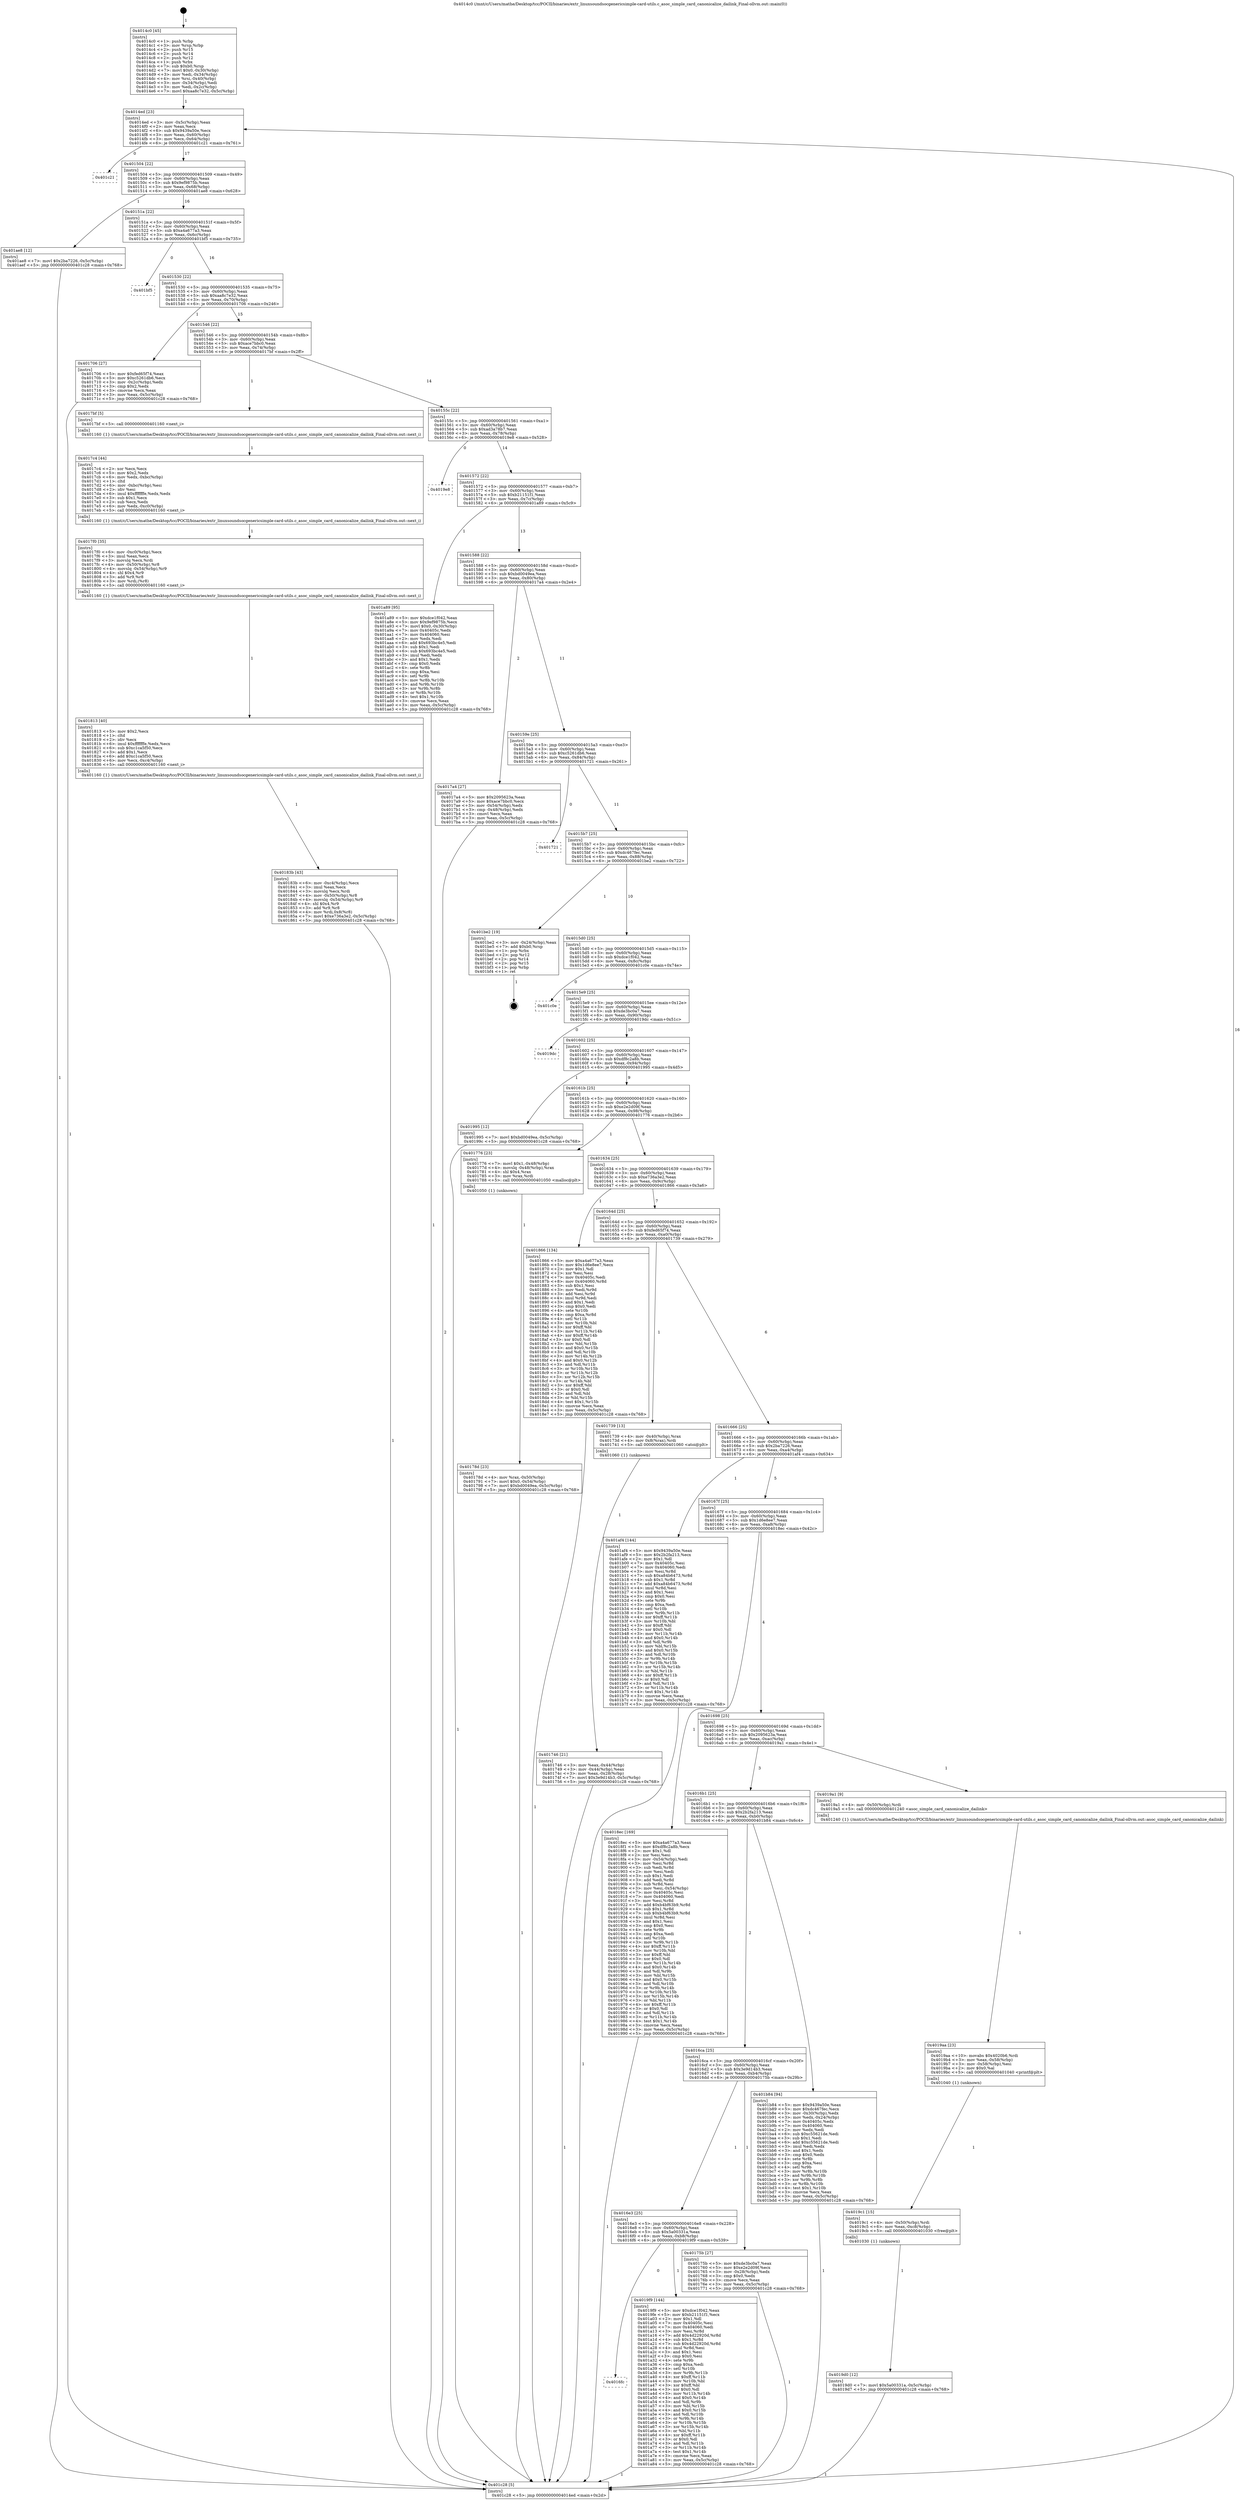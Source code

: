digraph "0x4014c0" {
  label = "0x4014c0 (/mnt/c/Users/mathe/Desktop/tcc/POCII/binaries/extr_linuxsoundsocgenericsimple-card-utils.c_asoc_simple_card_canonicalize_dailink_Final-ollvm.out::main(0))"
  labelloc = "t"
  node[shape=record]

  Entry [label="",width=0.3,height=0.3,shape=circle,fillcolor=black,style=filled]
  "0x4014ed" [label="{
     0x4014ed [23]\l
     | [instrs]\l
     &nbsp;&nbsp;0x4014ed \<+3\>: mov -0x5c(%rbp),%eax\l
     &nbsp;&nbsp;0x4014f0 \<+2\>: mov %eax,%ecx\l
     &nbsp;&nbsp;0x4014f2 \<+6\>: sub $0x9439a50e,%ecx\l
     &nbsp;&nbsp;0x4014f8 \<+3\>: mov %eax,-0x60(%rbp)\l
     &nbsp;&nbsp;0x4014fb \<+3\>: mov %ecx,-0x64(%rbp)\l
     &nbsp;&nbsp;0x4014fe \<+6\>: je 0000000000401c21 \<main+0x761\>\l
  }"]
  "0x401c21" [label="{
     0x401c21\l
  }", style=dashed]
  "0x401504" [label="{
     0x401504 [22]\l
     | [instrs]\l
     &nbsp;&nbsp;0x401504 \<+5\>: jmp 0000000000401509 \<main+0x49\>\l
     &nbsp;&nbsp;0x401509 \<+3\>: mov -0x60(%rbp),%eax\l
     &nbsp;&nbsp;0x40150c \<+5\>: sub $0x9ef9875b,%eax\l
     &nbsp;&nbsp;0x401511 \<+3\>: mov %eax,-0x68(%rbp)\l
     &nbsp;&nbsp;0x401514 \<+6\>: je 0000000000401ae8 \<main+0x628\>\l
  }"]
  Exit [label="",width=0.3,height=0.3,shape=circle,fillcolor=black,style=filled,peripheries=2]
  "0x401ae8" [label="{
     0x401ae8 [12]\l
     | [instrs]\l
     &nbsp;&nbsp;0x401ae8 \<+7\>: movl $0x2ba7226,-0x5c(%rbp)\l
     &nbsp;&nbsp;0x401aef \<+5\>: jmp 0000000000401c28 \<main+0x768\>\l
  }"]
  "0x40151a" [label="{
     0x40151a [22]\l
     | [instrs]\l
     &nbsp;&nbsp;0x40151a \<+5\>: jmp 000000000040151f \<main+0x5f\>\l
     &nbsp;&nbsp;0x40151f \<+3\>: mov -0x60(%rbp),%eax\l
     &nbsp;&nbsp;0x401522 \<+5\>: sub $0xa4a677a3,%eax\l
     &nbsp;&nbsp;0x401527 \<+3\>: mov %eax,-0x6c(%rbp)\l
     &nbsp;&nbsp;0x40152a \<+6\>: je 0000000000401bf5 \<main+0x735\>\l
  }"]
  "0x4016fc" [label="{
     0x4016fc\l
  }", style=dashed]
  "0x401bf5" [label="{
     0x401bf5\l
  }", style=dashed]
  "0x401530" [label="{
     0x401530 [22]\l
     | [instrs]\l
     &nbsp;&nbsp;0x401530 \<+5\>: jmp 0000000000401535 \<main+0x75\>\l
     &nbsp;&nbsp;0x401535 \<+3\>: mov -0x60(%rbp),%eax\l
     &nbsp;&nbsp;0x401538 \<+5\>: sub $0xaa8c7e32,%eax\l
     &nbsp;&nbsp;0x40153d \<+3\>: mov %eax,-0x70(%rbp)\l
     &nbsp;&nbsp;0x401540 \<+6\>: je 0000000000401706 \<main+0x246\>\l
  }"]
  "0x4019f9" [label="{
     0x4019f9 [144]\l
     | [instrs]\l
     &nbsp;&nbsp;0x4019f9 \<+5\>: mov $0xdce1f042,%eax\l
     &nbsp;&nbsp;0x4019fe \<+5\>: mov $0xb21151f1,%ecx\l
     &nbsp;&nbsp;0x401a03 \<+2\>: mov $0x1,%dl\l
     &nbsp;&nbsp;0x401a05 \<+7\>: mov 0x40405c,%esi\l
     &nbsp;&nbsp;0x401a0c \<+7\>: mov 0x404060,%edi\l
     &nbsp;&nbsp;0x401a13 \<+3\>: mov %esi,%r8d\l
     &nbsp;&nbsp;0x401a16 \<+7\>: add $0x4d22920d,%r8d\l
     &nbsp;&nbsp;0x401a1d \<+4\>: sub $0x1,%r8d\l
     &nbsp;&nbsp;0x401a21 \<+7\>: sub $0x4d22920d,%r8d\l
     &nbsp;&nbsp;0x401a28 \<+4\>: imul %r8d,%esi\l
     &nbsp;&nbsp;0x401a2c \<+3\>: and $0x1,%esi\l
     &nbsp;&nbsp;0x401a2f \<+3\>: cmp $0x0,%esi\l
     &nbsp;&nbsp;0x401a32 \<+4\>: sete %r9b\l
     &nbsp;&nbsp;0x401a36 \<+3\>: cmp $0xa,%edi\l
     &nbsp;&nbsp;0x401a39 \<+4\>: setl %r10b\l
     &nbsp;&nbsp;0x401a3d \<+3\>: mov %r9b,%r11b\l
     &nbsp;&nbsp;0x401a40 \<+4\>: xor $0xff,%r11b\l
     &nbsp;&nbsp;0x401a44 \<+3\>: mov %r10b,%bl\l
     &nbsp;&nbsp;0x401a47 \<+3\>: xor $0xff,%bl\l
     &nbsp;&nbsp;0x401a4a \<+3\>: xor $0x0,%dl\l
     &nbsp;&nbsp;0x401a4d \<+3\>: mov %r11b,%r14b\l
     &nbsp;&nbsp;0x401a50 \<+4\>: and $0x0,%r14b\l
     &nbsp;&nbsp;0x401a54 \<+3\>: and %dl,%r9b\l
     &nbsp;&nbsp;0x401a57 \<+3\>: mov %bl,%r15b\l
     &nbsp;&nbsp;0x401a5a \<+4\>: and $0x0,%r15b\l
     &nbsp;&nbsp;0x401a5e \<+3\>: and %dl,%r10b\l
     &nbsp;&nbsp;0x401a61 \<+3\>: or %r9b,%r14b\l
     &nbsp;&nbsp;0x401a64 \<+3\>: or %r10b,%r15b\l
     &nbsp;&nbsp;0x401a67 \<+3\>: xor %r15b,%r14b\l
     &nbsp;&nbsp;0x401a6a \<+3\>: or %bl,%r11b\l
     &nbsp;&nbsp;0x401a6d \<+4\>: xor $0xff,%r11b\l
     &nbsp;&nbsp;0x401a71 \<+3\>: or $0x0,%dl\l
     &nbsp;&nbsp;0x401a74 \<+3\>: and %dl,%r11b\l
     &nbsp;&nbsp;0x401a77 \<+3\>: or %r11b,%r14b\l
     &nbsp;&nbsp;0x401a7a \<+4\>: test $0x1,%r14b\l
     &nbsp;&nbsp;0x401a7e \<+3\>: cmovne %ecx,%eax\l
     &nbsp;&nbsp;0x401a81 \<+3\>: mov %eax,-0x5c(%rbp)\l
     &nbsp;&nbsp;0x401a84 \<+5\>: jmp 0000000000401c28 \<main+0x768\>\l
  }"]
  "0x401706" [label="{
     0x401706 [27]\l
     | [instrs]\l
     &nbsp;&nbsp;0x401706 \<+5\>: mov $0xfed65f74,%eax\l
     &nbsp;&nbsp;0x40170b \<+5\>: mov $0xc5261db6,%ecx\l
     &nbsp;&nbsp;0x401710 \<+3\>: mov -0x2c(%rbp),%edx\l
     &nbsp;&nbsp;0x401713 \<+3\>: cmp $0x2,%edx\l
     &nbsp;&nbsp;0x401716 \<+3\>: cmovne %ecx,%eax\l
     &nbsp;&nbsp;0x401719 \<+3\>: mov %eax,-0x5c(%rbp)\l
     &nbsp;&nbsp;0x40171c \<+5\>: jmp 0000000000401c28 \<main+0x768\>\l
  }"]
  "0x401546" [label="{
     0x401546 [22]\l
     | [instrs]\l
     &nbsp;&nbsp;0x401546 \<+5\>: jmp 000000000040154b \<main+0x8b\>\l
     &nbsp;&nbsp;0x40154b \<+3\>: mov -0x60(%rbp),%eax\l
     &nbsp;&nbsp;0x40154e \<+5\>: sub $0xace7bbc0,%eax\l
     &nbsp;&nbsp;0x401553 \<+3\>: mov %eax,-0x74(%rbp)\l
     &nbsp;&nbsp;0x401556 \<+6\>: je 00000000004017bf \<main+0x2ff\>\l
  }"]
  "0x401c28" [label="{
     0x401c28 [5]\l
     | [instrs]\l
     &nbsp;&nbsp;0x401c28 \<+5\>: jmp 00000000004014ed \<main+0x2d\>\l
  }"]
  "0x4014c0" [label="{
     0x4014c0 [45]\l
     | [instrs]\l
     &nbsp;&nbsp;0x4014c0 \<+1\>: push %rbp\l
     &nbsp;&nbsp;0x4014c1 \<+3\>: mov %rsp,%rbp\l
     &nbsp;&nbsp;0x4014c4 \<+2\>: push %r15\l
     &nbsp;&nbsp;0x4014c6 \<+2\>: push %r14\l
     &nbsp;&nbsp;0x4014c8 \<+2\>: push %r12\l
     &nbsp;&nbsp;0x4014ca \<+1\>: push %rbx\l
     &nbsp;&nbsp;0x4014cb \<+7\>: sub $0xb0,%rsp\l
     &nbsp;&nbsp;0x4014d2 \<+7\>: movl $0x0,-0x30(%rbp)\l
     &nbsp;&nbsp;0x4014d9 \<+3\>: mov %edi,-0x34(%rbp)\l
     &nbsp;&nbsp;0x4014dc \<+4\>: mov %rsi,-0x40(%rbp)\l
     &nbsp;&nbsp;0x4014e0 \<+3\>: mov -0x34(%rbp),%edi\l
     &nbsp;&nbsp;0x4014e3 \<+3\>: mov %edi,-0x2c(%rbp)\l
     &nbsp;&nbsp;0x4014e6 \<+7\>: movl $0xaa8c7e32,-0x5c(%rbp)\l
  }"]
  "0x4019d0" [label="{
     0x4019d0 [12]\l
     | [instrs]\l
     &nbsp;&nbsp;0x4019d0 \<+7\>: movl $0x5a00331a,-0x5c(%rbp)\l
     &nbsp;&nbsp;0x4019d7 \<+5\>: jmp 0000000000401c28 \<main+0x768\>\l
  }"]
  "0x4017bf" [label="{
     0x4017bf [5]\l
     | [instrs]\l
     &nbsp;&nbsp;0x4017bf \<+5\>: call 0000000000401160 \<next_i\>\l
     | [calls]\l
     &nbsp;&nbsp;0x401160 \{1\} (/mnt/c/Users/mathe/Desktop/tcc/POCII/binaries/extr_linuxsoundsocgenericsimple-card-utils.c_asoc_simple_card_canonicalize_dailink_Final-ollvm.out::next_i)\l
  }"]
  "0x40155c" [label="{
     0x40155c [22]\l
     | [instrs]\l
     &nbsp;&nbsp;0x40155c \<+5\>: jmp 0000000000401561 \<main+0xa1\>\l
     &nbsp;&nbsp;0x401561 \<+3\>: mov -0x60(%rbp),%eax\l
     &nbsp;&nbsp;0x401564 \<+5\>: sub $0xad3a78b7,%eax\l
     &nbsp;&nbsp;0x401569 \<+3\>: mov %eax,-0x78(%rbp)\l
     &nbsp;&nbsp;0x40156c \<+6\>: je 00000000004019e8 \<main+0x528\>\l
  }"]
  "0x4019c1" [label="{
     0x4019c1 [15]\l
     | [instrs]\l
     &nbsp;&nbsp;0x4019c1 \<+4\>: mov -0x50(%rbp),%rdi\l
     &nbsp;&nbsp;0x4019c5 \<+6\>: mov %eax,-0xc8(%rbp)\l
     &nbsp;&nbsp;0x4019cb \<+5\>: call 0000000000401030 \<free@plt\>\l
     | [calls]\l
     &nbsp;&nbsp;0x401030 \{1\} (unknown)\l
  }"]
  "0x4019e8" [label="{
     0x4019e8\l
  }", style=dashed]
  "0x401572" [label="{
     0x401572 [22]\l
     | [instrs]\l
     &nbsp;&nbsp;0x401572 \<+5\>: jmp 0000000000401577 \<main+0xb7\>\l
     &nbsp;&nbsp;0x401577 \<+3\>: mov -0x60(%rbp),%eax\l
     &nbsp;&nbsp;0x40157a \<+5\>: sub $0xb21151f1,%eax\l
     &nbsp;&nbsp;0x40157f \<+3\>: mov %eax,-0x7c(%rbp)\l
     &nbsp;&nbsp;0x401582 \<+6\>: je 0000000000401a89 \<main+0x5c9\>\l
  }"]
  "0x4019aa" [label="{
     0x4019aa [23]\l
     | [instrs]\l
     &nbsp;&nbsp;0x4019aa \<+10\>: movabs $0x4020b6,%rdi\l
     &nbsp;&nbsp;0x4019b4 \<+3\>: mov %eax,-0x58(%rbp)\l
     &nbsp;&nbsp;0x4019b7 \<+3\>: mov -0x58(%rbp),%esi\l
     &nbsp;&nbsp;0x4019ba \<+2\>: mov $0x0,%al\l
     &nbsp;&nbsp;0x4019bc \<+5\>: call 0000000000401040 \<printf@plt\>\l
     | [calls]\l
     &nbsp;&nbsp;0x401040 \{1\} (unknown)\l
  }"]
  "0x401a89" [label="{
     0x401a89 [95]\l
     | [instrs]\l
     &nbsp;&nbsp;0x401a89 \<+5\>: mov $0xdce1f042,%eax\l
     &nbsp;&nbsp;0x401a8e \<+5\>: mov $0x9ef9875b,%ecx\l
     &nbsp;&nbsp;0x401a93 \<+7\>: movl $0x0,-0x30(%rbp)\l
     &nbsp;&nbsp;0x401a9a \<+7\>: mov 0x40405c,%edx\l
     &nbsp;&nbsp;0x401aa1 \<+7\>: mov 0x404060,%esi\l
     &nbsp;&nbsp;0x401aa8 \<+2\>: mov %edx,%edi\l
     &nbsp;&nbsp;0x401aaa \<+6\>: add $0x693bc4e5,%edi\l
     &nbsp;&nbsp;0x401ab0 \<+3\>: sub $0x1,%edi\l
     &nbsp;&nbsp;0x401ab3 \<+6\>: sub $0x693bc4e5,%edi\l
     &nbsp;&nbsp;0x401ab9 \<+3\>: imul %edi,%edx\l
     &nbsp;&nbsp;0x401abc \<+3\>: and $0x1,%edx\l
     &nbsp;&nbsp;0x401abf \<+3\>: cmp $0x0,%edx\l
     &nbsp;&nbsp;0x401ac2 \<+4\>: sete %r8b\l
     &nbsp;&nbsp;0x401ac6 \<+3\>: cmp $0xa,%esi\l
     &nbsp;&nbsp;0x401ac9 \<+4\>: setl %r9b\l
     &nbsp;&nbsp;0x401acd \<+3\>: mov %r8b,%r10b\l
     &nbsp;&nbsp;0x401ad0 \<+3\>: and %r9b,%r10b\l
     &nbsp;&nbsp;0x401ad3 \<+3\>: xor %r9b,%r8b\l
     &nbsp;&nbsp;0x401ad6 \<+3\>: or %r8b,%r10b\l
     &nbsp;&nbsp;0x401ad9 \<+4\>: test $0x1,%r10b\l
     &nbsp;&nbsp;0x401add \<+3\>: cmovne %ecx,%eax\l
     &nbsp;&nbsp;0x401ae0 \<+3\>: mov %eax,-0x5c(%rbp)\l
     &nbsp;&nbsp;0x401ae3 \<+5\>: jmp 0000000000401c28 \<main+0x768\>\l
  }"]
  "0x401588" [label="{
     0x401588 [22]\l
     | [instrs]\l
     &nbsp;&nbsp;0x401588 \<+5\>: jmp 000000000040158d \<main+0xcd\>\l
     &nbsp;&nbsp;0x40158d \<+3\>: mov -0x60(%rbp),%eax\l
     &nbsp;&nbsp;0x401590 \<+5\>: sub $0xbd0049ea,%eax\l
     &nbsp;&nbsp;0x401595 \<+3\>: mov %eax,-0x80(%rbp)\l
     &nbsp;&nbsp;0x401598 \<+6\>: je 00000000004017a4 \<main+0x2e4\>\l
  }"]
  "0x40183b" [label="{
     0x40183b [43]\l
     | [instrs]\l
     &nbsp;&nbsp;0x40183b \<+6\>: mov -0xc4(%rbp),%ecx\l
     &nbsp;&nbsp;0x401841 \<+3\>: imul %eax,%ecx\l
     &nbsp;&nbsp;0x401844 \<+3\>: movslq %ecx,%rdi\l
     &nbsp;&nbsp;0x401847 \<+4\>: mov -0x50(%rbp),%r8\l
     &nbsp;&nbsp;0x40184b \<+4\>: movslq -0x54(%rbp),%r9\l
     &nbsp;&nbsp;0x40184f \<+4\>: shl $0x4,%r9\l
     &nbsp;&nbsp;0x401853 \<+3\>: add %r9,%r8\l
     &nbsp;&nbsp;0x401856 \<+4\>: mov %rdi,0x8(%r8)\l
     &nbsp;&nbsp;0x40185a \<+7\>: movl $0xe736a3e2,-0x5c(%rbp)\l
     &nbsp;&nbsp;0x401861 \<+5\>: jmp 0000000000401c28 \<main+0x768\>\l
  }"]
  "0x4017a4" [label="{
     0x4017a4 [27]\l
     | [instrs]\l
     &nbsp;&nbsp;0x4017a4 \<+5\>: mov $0x2095623a,%eax\l
     &nbsp;&nbsp;0x4017a9 \<+5\>: mov $0xace7bbc0,%ecx\l
     &nbsp;&nbsp;0x4017ae \<+3\>: mov -0x54(%rbp),%edx\l
     &nbsp;&nbsp;0x4017b1 \<+3\>: cmp -0x48(%rbp),%edx\l
     &nbsp;&nbsp;0x4017b4 \<+3\>: cmovl %ecx,%eax\l
     &nbsp;&nbsp;0x4017b7 \<+3\>: mov %eax,-0x5c(%rbp)\l
     &nbsp;&nbsp;0x4017ba \<+5\>: jmp 0000000000401c28 \<main+0x768\>\l
  }"]
  "0x40159e" [label="{
     0x40159e [25]\l
     | [instrs]\l
     &nbsp;&nbsp;0x40159e \<+5\>: jmp 00000000004015a3 \<main+0xe3\>\l
     &nbsp;&nbsp;0x4015a3 \<+3\>: mov -0x60(%rbp),%eax\l
     &nbsp;&nbsp;0x4015a6 \<+5\>: sub $0xc5261db6,%eax\l
     &nbsp;&nbsp;0x4015ab \<+6\>: mov %eax,-0x84(%rbp)\l
     &nbsp;&nbsp;0x4015b1 \<+6\>: je 0000000000401721 \<main+0x261\>\l
  }"]
  "0x401813" [label="{
     0x401813 [40]\l
     | [instrs]\l
     &nbsp;&nbsp;0x401813 \<+5\>: mov $0x2,%ecx\l
     &nbsp;&nbsp;0x401818 \<+1\>: cltd\l
     &nbsp;&nbsp;0x401819 \<+2\>: idiv %ecx\l
     &nbsp;&nbsp;0x40181b \<+6\>: imul $0xfffffffe,%edx,%ecx\l
     &nbsp;&nbsp;0x401821 \<+6\>: sub $0xc1ca5f50,%ecx\l
     &nbsp;&nbsp;0x401827 \<+3\>: add $0x1,%ecx\l
     &nbsp;&nbsp;0x40182a \<+6\>: add $0xc1ca5f50,%ecx\l
     &nbsp;&nbsp;0x401830 \<+6\>: mov %ecx,-0xc4(%rbp)\l
     &nbsp;&nbsp;0x401836 \<+5\>: call 0000000000401160 \<next_i\>\l
     | [calls]\l
     &nbsp;&nbsp;0x401160 \{1\} (/mnt/c/Users/mathe/Desktop/tcc/POCII/binaries/extr_linuxsoundsocgenericsimple-card-utils.c_asoc_simple_card_canonicalize_dailink_Final-ollvm.out::next_i)\l
  }"]
  "0x401721" [label="{
     0x401721\l
  }", style=dashed]
  "0x4015b7" [label="{
     0x4015b7 [25]\l
     | [instrs]\l
     &nbsp;&nbsp;0x4015b7 \<+5\>: jmp 00000000004015bc \<main+0xfc\>\l
     &nbsp;&nbsp;0x4015bc \<+3\>: mov -0x60(%rbp),%eax\l
     &nbsp;&nbsp;0x4015bf \<+5\>: sub $0xdc467fec,%eax\l
     &nbsp;&nbsp;0x4015c4 \<+6\>: mov %eax,-0x88(%rbp)\l
     &nbsp;&nbsp;0x4015ca \<+6\>: je 0000000000401be2 \<main+0x722\>\l
  }"]
  "0x4017f0" [label="{
     0x4017f0 [35]\l
     | [instrs]\l
     &nbsp;&nbsp;0x4017f0 \<+6\>: mov -0xc0(%rbp),%ecx\l
     &nbsp;&nbsp;0x4017f6 \<+3\>: imul %eax,%ecx\l
     &nbsp;&nbsp;0x4017f9 \<+3\>: movslq %ecx,%rdi\l
     &nbsp;&nbsp;0x4017fc \<+4\>: mov -0x50(%rbp),%r8\l
     &nbsp;&nbsp;0x401800 \<+4\>: movslq -0x54(%rbp),%r9\l
     &nbsp;&nbsp;0x401804 \<+4\>: shl $0x4,%r9\l
     &nbsp;&nbsp;0x401808 \<+3\>: add %r9,%r8\l
     &nbsp;&nbsp;0x40180b \<+3\>: mov %rdi,(%r8)\l
     &nbsp;&nbsp;0x40180e \<+5\>: call 0000000000401160 \<next_i\>\l
     | [calls]\l
     &nbsp;&nbsp;0x401160 \{1\} (/mnt/c/Users/mathe/Desktop/tcc/POCII/binaries/extr_linuxsoundsocgenericsimple-card-utils.c_asoc_simple_card_canonicalize_dailink_Final-ollvm.out::next_i)\l
  }"]
  "0x401be2" [label="{
     0x401be2 [19]\l
     | [instrs]\l
     &nbsp;&nbsp;0x401be2 \<+3\>: mov -0x24(%rbp),%eax\l
     &nbsp;&nbsp;0x401be5 \<+7\>: add $0xb0,%rsp\l
     &nbsp;&nbsp;0x401bec \<+1\>: pop %rbx\l
     &nbsp;&nbsp;0x401bed \<+2\>: pop %r12\l
     &nbsp;&nbsp;0x401bef \<+2\>: pop %r14\l
     &nbsp;&nbsp;0x401bf1 \<+2\>: pop %r15\l
     &nbsp;&nbsp;0x401bf3 \<+1\>: pop %rbp\l
     &nbsp;&nbsp;0x401bf4 \<+1\>: ret\l
  }"]
  "0x4015d0" [label="{
     0x4015d0 [25]\l
     | [instrs]\l
     &nbsp;&nbsp;0x4015d0 \<+5\>: jmp 00000000004015d5 \<main+0x115\>\l
     &nbsp;&nbsp;0x4015d5 \<+3\>: mov -0x60(%rbp),%eax\l
     &nbsp;&nbsp;0x4015d8 \<+5\>: sub $0xdce1f042,%eax\l
     &nbsp;&nbsp;0x4015dd \<+6\>: mov %eax,-0x8c(%rbp)\l
     &nbsp;&nbsp;0x4015e3 \<+6\>: je 0000000000401c0e \<main+0x74e\>\l
  }"]
  "0x4017c4" [label="{
     0x4017c4 [44]\l
     | [instrs]\l
     &nbsp;&nbsp;0x4017c4 \<+2\>: xor %ecx,%ecx\l
     &nbsp;&nbsp;0x4017c6 \<+5\>: mov $0x2,%edx\l
     &nbsp;&nbsp;0x4017cb \<+6\>: mov %edx,-0xbc(%rbp)\l
     &nbsp;&nbsp;0x4017d1 \<+1\>: cltd\l
     &nbsp;&nbsp;0x4017d2 \<+6\>: mov -0xbc(%rbp),%esi\l
     &nbsp;&nbsp;0x4017d8 \<+2\>: idiv %esi\l
     &nbsp;&nbsp;0x4017da \<+6\>: imul $0xfffffffe,%edx,%edx\l
     &nbsp;&nbsp;0x4017e0 \<+3\>: sub $0x1,%ecx\l
     &nbsp;&nbsp;0x4017e3 \<+2\>: sub %ecx,%edx\l
     &nbsp;&nbsp;0x4017e5 \<+6\>: mov %edx,-0xc0(%rbp)\l
     &nbsp;&nbsp;0x4017eb \<+5\>: call 0000000000401160 \<next_i\>\l
     | [calls]\l
     &nbsp;&nbsp;0x401160 \{1\} (/mnt/c/Users/mathe/Desktop/tcc/POCII/binaries/extr_linuxsoundsocgenericsimple-card-utils.c_asoc_simple_card_canonicalize_dailink_Final-ollvm.out::next_i)\l
  }"]
  "0x401c0e" [label="{
     0x401c0e\l
  }", style=dashed]
  "0x4015e9" [label="{
     0x4015e9 [25]\l
     | [instrs]\l
     &nbsp;&nbsp;0x4015e9 \<+5\>: jmp 00000000004015ee \<main+0x12e\>\l
     &nbsp;&nbsp;0x4015ee \<+3\>: mov -0x60(%rbp),%eax\l
     &nbsp;&nbsp;0x4015f1 \<+5\>: sub $0xde3bc0a7,%eax\l
     &nbsp;&nbsp;0x4015f6 \<+6\>: mov %eax,-0x90(%rbp)\l
     &nbsp;&nbsp;0x4015fc \<+6\>: je 00000000004019dc \<main+0x51c\>\l
  }"]
  "0x40178d" [label="{
     0x40178d [23]\l
     | [instrs]\l
     &nbsp;&nbsp;0x40178d \<+4\>: mov %rax,-0x50(%rbp)\l
     &nbsp;&nbsp;0x401791 \<+7\>: movl $0x0,-0x54(%rbp)\l
     &nbsp;&nbsp;0x401798 \<+7\>: movl $0xbd0049ea,-0x5c(%rbp)\l
     &nbsp;&nbsp;0x40179f \<+5\>: jmp 0000000000401c28 \<main+0x768\>\l
  }"]
  "0x4019dc" [label="{
     0x4019dc\l
  }", style=dashed]
  "0x401602" [label="{
     0x401602 [25]\l
     | [instrs]\l
     &nbsp;&nbsp;0x401602 \<+5\>: jmp 0000000000401607 \<main+0x147\>\l
     &nbsp;&nbsp;0x401607 \<+3\>: mov -0x60(%rbp),%eax\l
     &nbsp;&nbsp;0x40160a \<+5\>: sub $0xdf8c2a8b,%eax\l
     &nbsp;&nbsp;0x40160f \<+6\>: mov %eax,-0x94(%rbp)\l
     &nbsp;&nbsp;0x401615 \<+6\>: je 0000000000401995 \<main+0x4d5\>\l
  }"]
  "0x4016e3" [label="{
     0x4016e3 [25]\l
     | [instrs]\l
     &nbsp;&nbsp;0x4016e3 \<+5\>: jmp 00000000004016e8 \<main+0x228\>\l
     &nbsp;&nbsp;0x4016e8 \<+3\>: mov -0x60(%rbp),%eax\l
     &nbsp;&nbsp;0x4016eb \<+5\>: sub $0x5a00331a,%eax\l
     &nbsp;&nbsp;0x4016f0 \<+6\>: mov %eax,-0xb8(%rbp)\l
     &nbsp;&nbsp;0x4016f6 \<+6\>: je 00000000004019f9 \<main+0x539\>\l
  }"]
  "0x401995" [label="{
     0x401995 [12]\l
     | [instrs]\l
     &nbsp;&nbsp;0x401995 \<+7\>: movl $0xbd0049ea,-0x5c(%rbp)\l
     &nbsp;&nbsp;0x40199c \<+5\>: jmp 0000000000401c28 \<main+0x768\>\l
  }"]
  "0x40161b" [label="{
     0x40161b [25]\l
     | [instrs]\l
     &nbsp;&nbsp;0x40161b \<+5\>: jmp 0000000000401620 \<main+0x160\>\l
     &nbsp;&nbsp;0x401620 \<+3\>: mov -0x60(%rbp),%eax\l
     &nbsp;&nbsp;0x401623 \<+5\>: sub $0xe2e2d09f,%eax\l
     &nbsp;&nbsp;0x401628 \<+6\>: mov %eax,-0x98(%rbp)\l
     &nbsp;&nbsp;0x40162e \<+6\>: je 0000000000401776 \<main+0x2b6\>\l
  }"]
  "0x40175b" [label="{
     0x40175b [27]\l
     | [instrs]\l
     &nbsp;&nbsp;0x40175b \<+5\>: mov $0xde3bc0a7,%eax\l
     &nbsp;&nbsp;0x401760 \<+5\>: mov $0xe2e2d09f,%ecx\l
     &nbsp;&nbsp;0x401765 \<+3\>: mov -0x28(%rbp),%edx\l
     &nbsp;&nbsp;0x401768 \<+3\>: cmp $0x0,%edx\l
     &nbsp;&nbsp;0x40176b \<+3\>: cmove %ecx,%eax\l
     &nbsp;&nbsp;0x40176e \<+3\>: mov %eax,-0x5c(%rbp)\l
     &nbsp;&nbsp;0x401771 \<+5\>: jmp 0000000000401c28 \<main+0x768\>\l
  }"]
  "0x401776" [label="{
     0x401776 [23]\l
     | [instrs]\l
     &nbsp;&nbsp;0x401776 \<+7\>: movl $0x1,-0x48(%rbp)\l
     &nbsp;&nbsp;0x40177d \<+4\>: movslq -0x48(%rbp),%rax\l
     &nbsp;&nbsp;0x401781 \<+4\>: shl $0x4,%rax\l
     &nbsp;&nbsp;0x401785 \<+3\>: mov %rax,%rdi\l
     &nbsp;&nbsp;0x401788 \<+5\>: call 0000000000401050 \<malloc@plt\>\l
     | [calls]\l
     &nbsp;&nbsp;0x401050 \{1\} (unknown)\l
  }"]
  "0x401634" [label="{
     0x401634 [25]\l
     | [instrs]\l
     &nbsp;&nbsp;0x401634 \<+5\>: jmp 0000000000401639 \<main+0x179\>\l
     &nbsp;&nbsp;0x401639 \<+3\>: mov -0x60(%rbp),%eax\l
     &nbsp;&nbsp;0x40163c \<+5\>: sub $0xe736a3e2,%eax\l
     &nbsp;&nbsp;0x401641 \<+6\>: mov %eax,-0x9c(%rbp)\l
     &nbsp;&nbsp;0x401647 \<+6\>: je 0000000000401866 \<main+0x3a6\>\l
  }"]
  "0x4016ca" [label="{
     0x4016ca [25]\l
     | [instrs]\l
     &nbsp;&nbsp;0x4016ca \<+5\>: jmp 00000000004016cf \<main+0x20f\>\l
     &nbsp;&nbsp;0x4016cf \<+3\>: mov -0x60(%rbp),%eax\l
     &nbsp;&nbsp;0x4016d2 \<+5\>: sub $0x3e9d14b3,%eax\l
     &nbsp;&nbsp;0x4016d7 \<+6\>: mov %eax,-0xb4(%rbp)\l
     &nbsp;&nbsp;0x4016dd \<+6\>: je 000000000040175b \<main+0x29b\>\l
  }"]
  "0x401866" [label="{
     0x401866 [134]\l
     | [instrs]\l
     &nbsp;&nbsp;0x401866 \<+5\>: mov $0xa4a677a3,%eax\l
     &nbsp;&nbsp;0x40186b \<+5\>: mov $0x1d6e8ee7,%ecx\l
     &nbsp;&nbsp;0x401870 \<+2\>: mov $0x1,%dl\l
     &nbsp;&nbsp;0x401872 \<+2\>: xor %esi,%esi\l
     &nbsp;&nbsp;0x401874 \<+7\>: mov 0x40405c,%edi\l
     &nbsp;&nbsp;0x40187b \<+8\>: mov 0x404060,%r8d\l
     &nbsp;&nbsp;0x401883 \<+3\>: sub $0x1,%esi\l
     &nbsp;&nbsp;0x401886 \<+3\>: mov %edi,%r9d\l
     &nbsp;&nbsp;0x401889 \<+3\>: add %esi,%r9d\l
     &nbsp;&nbsp;0x40188c \<+4\>: imul %r9d,%edi\l
     &nbsp;&nbsp;0x401890 \<+3\>: and $0x1,%edi\l
     &nbsp;&nbsp;0x401893 \<+3\>: cmp $0x0,%edi\l
     &nbsp;&nbsp;0x401896 \<+4\>: sete %r10b\l
     &nbsp;&nbsp;0x40189a \<+4\>: cmp $0xa,%r8d\l
     &nbsp;&nbsp;0x40189e \<+4\>: setl %r11b\l
     &nbsp;&nbsp;0x4018a2 \<+3\>: mov %r10b,%bl\l
     &nbsp;&nbsp;0x4018a5 \<+3\>: xor $0xff,%bl\l
     &nbsp;&nbsp;0x4018a8 \<+3\>: mov %r11b,%r14b\l
     &nbsp;&nbsp;0x4018ab \<+4\>: xor $0xff,%r14b\l
     &nbsp;&nbsp;0x4018af \<+3\>: xor $0x0,%dl\l
     &nbsp;&nbsp;0x4018b2 \<+3\>: mov %bl,%r15b\l
     &nbsp;&nbsp;0x4018b5 \<+4\>: and $0x0,%r15b\l
     &nbsp;&nbsp;0x4018b9 \<+3\>: and %dl,%r10b\l
     &nbsp;&nbsp;0x4018bc \<+3\>: mov %r14b,%r12b\l
     &nbsp;&nbsp;0x4018bf \<+4\>: and $0x0,%r12b\l
     &nbsp;&nbsp;0x4018c3 \<+3\>: and %dl,%r11b\l
     &nbsp;&nbsp;0x4018c6 \<+3\>: or %r10b,%r15b\l
     &nbsp;&nbsp;0x4018c9 \<+3\>: or %r11b,%r12b\l
     &nbsp;&nbsp;0x4018cc \<+3\>: xor %r12b,%r15b\l
     &nbsp;&nbsp;0x4018cf \<+3\>: or %r14b,%bl\l
     &nbsp;&nbsp;0x4018d2 \<+3\>: xor $0xff,%bl\l
     &nbsp;&nbsp;0x4018d5 \<+3\>: or $0x0,%dl\l
     &nbsp;&nbsp;0x4018d8 \<+2\>: and %dl,%bl\l
     &nbsp;&nbsp;0x4018da \<+3\>: or %bl,%r15b\l
     &nbsp;&nbsp;0x4018dd \<+4\>: test $0x1,%r15b\l
     &nbsp;&nbsp;0x4018e1 \<+3\>: cmovne %ecx,%eax\l
     &nbsp;&nbsp;0x4018e4 \<+3\>: mov %eax,-0x5c(%rbp)\l
     &nbsp;&nbsp;0x4018e7 \<+5\>: jmp 0000000000401c28 \<main+0x768\>\l
  }"]
  "0x40164d" [label="{
     0x40164d [25]\l
     | [instrs]\l
     &nbsp;&nbsp;0x40164d \<+5\>: jmp 0000000000401652 \<main+0x192\>\l
     &nbsp;&nbsp;0x401652 \<+3\>: mov -0x60(%rbp),%eax\l
     &nbsp;&nbsp;0x401655 \<+5\>: sub $0xfed65f74,%eax\l
     &nbsp;&nbsp;0x40165a \<+6\>: mov %eax,-0xa0(%rbp)\l
     &nbsp;&nbsp;0x401660 \<+6\>: je 0000000000401739 \<main+0x279\>\l
  }"]
  "0x401b84" [label="{
     0x401b84 [94]\l
     | [instrs]\l
     &nbsp;&nbsp;0x401b84 \<+5\>: mov $0x9439a50e,%eax\l
     &nbsp;&nbsp;0x401b89 \<+5\>: mov $0xdc467fec,%ecx\l
     &nbsp;&nbsp;0x401b8e \<+3\>: mov -0x30(%rbp),%edx\l
     &nbsp;&nbsp;0x401b91 \<+3\>: mov %edx,-0x24(%rbp)\l
     &nbsp;&nbsp;0x401b94 \<+7\>: mov 0x40405c,%edx\l
     &nbsp;&nbsp;0x401b9b \<+7\>: mov 0x404060,%esi\l
     &nbsp;&nbsp;0x401ba2 \<+2\>: mov %edx,%edi\l
     &nbsp;&nbsp;0x401ba4 \<+6\>: sub $0xc55621de,%edi\l
     &nbsp;&nbsp;0x401baa \<+3\>: sub $0x1,%edi\l
     &nbsp;&nbsp;0x401bad \<+6\>: add $0xc55621de,%edi\l
     &nbsp;&nbsp;0x401bb3 \<+3\>: imul %edi,%edx\l
     &nbsp;&nbsp;0x401bb6 \<+3\>: and $0x1,%edx\l
     &nbsp;&nbsp;0x401bb9 \<+3\>: cmp $0x0,%edx\l
     &nbsp;&nbsp;0x401bbc \<+4\>: sete %r8b\l
     &nbsp;&nbsp;0x401bc0 \<+3\>: cmp $0xa,%esi\l
     &nbsp;&nbsp;0x401bc3 \<+4\>: setl %r9b\l
     &nbsp;&nbsp;0x401bc7 \<+3\>: mov %r8b,%r10b\l
     &nbsp;&nbsp;0x401bca \<+3\>: and %r9b,%r10b\l
     &nbsp;&nbsp;0x401bcd \<+3\>: xor %r9b,%r8b\l
     &nbsp;&nbsp;0x401bd0 \<+3\>: or %r8b,%r10b\l
     &nbsp;&nbsp;0x401bd3 \<+4\>: test $0x1,%r10b\l
     &nbsp;&nbsp;0x401bd7 \<+3\>: cmovne %ecx,%eax\l
     &nbsp;&nbsp;0x401bda \<+3\>: mov %eax,-0x5c(%rbp)\l
     &nbsp;&nbsp;0x401bdd \<+5\>: jmp 0000000000401c28 \<main+0x768\>\l
  }"]
  "0x401739" [label="{
     0x401739 [13]\l
     | [instrs]\l
     &nbsp;&nbsp;0x401739 \<+4\>: mov -0x40(%rbp),%rax\l
     &nbsp;&nbsp;0x40173d \<+4\>: mov 0x8(%rax),%rdi\l
     &nbsp;&nbsp;0x401741 \<+5\>: call 0000000000401060 \<atoi@plt\>\l
     | [calls]\l
     &nbsp;&nbsp;0x401060 \{1\} (unknown)\l
  }"]
  "0x401666" [label="{
     0x401666 [25]\l
     | [instrs]\l
     &nbsp;&nbsp;0x401666 \<+5\>: jmp 000000000040166b \<main+0x1ab\>\l
     &nbsp;&nbsp;0x40166b \<+3\>: mov -0x60(%rbp),%eax\l
     &nbsp;&nbsp;0x40166e \<+5\>: sub $0x2ba7226,%eax\l
     &nbsp;&nbsp;0x401673 \<+6\>: mov %eax,-0xa4(%rbp)\l
     &nbsp;&nbsp;0x401679 \<+6\>: je 0000000000401af4 \<main+0x634\>\l
  }"]
  "0x401746" [label="{
     0x401746 [21]\l
     | [instrs]\l
     &nbsp;&nbsp;0x401746 \<+3\>: mov %eax,-0x44(%rbp)\l
     &nbsp;&nbsp;0x401749 \<+3\>: mov -0x44(%rbp),%eax\l
     &nbsp;&nbsp;0x40174c \<+3\>: mov %eax,-0x28(%rbp)\l
     &nbsp;&nbsp;0x40174f \<+7\>: movl $0x3e9d14b3,-0x5c(%rbp)\l
     &nbsp;&nbsp;0x401756 \<+5\>: jmp 0000000000401c28 \<main+0x768\>\l
  }"]
  "0x4016b1" [label="{
     0x4016b1 [25]\l
     | [instrs]\l
     &nbsp;&nbsp;0x4016b1 \<+5\>: jmp 00000000004016b6 \<main+0x1f6\>\l
     &nbsp;&nbsp;0x4016b6 \<+3\>: mov -0x60(%rbp),%eax\l
     &nbsp;&nbsp;0x4016b9 \<+5\>: sub $0x2b2fa213,%eax\l
     &nbsp;&nbsp;0x4016be \<+6\>: mov %eax,-0xb0(%rbp)\l
     &nbsp;&nbsp;0x4016c4 \<+6\>: je 0000000000401b84 \<main+0x6c4\>\l
  }"]
  "0x401af4" [label="{
     0x401af4 [144]\l
     | [instrs]\l
     &nbsp;&nbsp;0x401af4 \<+5\>: mov $0x9439a50e,%eax\l
     &nbsp;&nbsp;0x401af9 \<+5\>: mov $0x2b2fa213,%ecx\l
     &nbsp;&nbsp;0x401afe \<+2\>: mov $0x1,%dl\l
     &nbsp;&nbsp;0x401b00 \<+7\>: mov 0x40405c,%esi\l
     &nbsp;&nbsp;0x401b07 \<+7\>: mov 0x404060,%edi\l
     &nbsp;&nbsp;0x401b0e \<+3\>: mov %esi,%r8d\l
     &nbsp;&nbsp;0x401b11 \<+7\>: sub $0xa84b6473,%r8d\l
     &nbsp;&nbsp;0x401b18 \<+4\>: sub $0x1,%r8d\l
     &nbsp;&nbsp;0x401b1c \<+7\>: add $0xa84b6473,%r8d\l
     &nbsp;&nbsp;0x401b23 \<+4\>: imul %r8d,%esi\l
     &nbsp;&nbsp;0x401b27 \<+3\>: and $0x1,%esi\l
     &nbsp;&nbsp;0x401b2a \<+3\>: cmp $0x0,%esi\l
     &nbsp;&nbsp;0x401b2d \<+4\>: sete %r9b\l
     &nbsp;&nbsp;0x401b31 \<+3\>: cmp $0xa,%edi\l
     &nbsp;&nbsp;0x401b34 \<+4\>: setl %r10b\l
     &nbsp;&nbsp;0x401b38 \<+3\>: mov %r9b,%r11b\l
     &nbsp;&nbsp;0x401b3b \<+4\>: xor $0xff,%r11b\l
     &nbsp;&nbsp;0x401b3f \<+3\>: mov %r10b,%bl\l
     &nbsp;&nbsp;0x401b42 \<+3\>: xor $0xff,%bl\l
     &nbsp;&nbsp;0x401b45 \<+3\>: xor $0x0,%dl\l
     &nbsp;&nbsp;0x401b48 \<+3\>: mov %r11b,%r14b\l
     &nbsp;&nbsp;0x401b4b \<+4\>: and $0x0,%r14b\l
     &nbsp;&nbsp;0x401b4f \<+3\>: and %dl,%r9b\l
     &nbsp;&nbsp;0x401b52 \<+3\>: mov %bl,%r15b\l
     &nbsp;&nbsp;0x401b55 \<+4\>: and $0x0,%r15b\l
     &nbsp;&nbsp;0x401b59 \<+3\>: and %dl,%r10b\l
     &nbsp;&nbsp;0x401b5c \<+3\>: or %r9b,%r14b\l
     &nbsp;&nbsp;0x401b5f \<+3\>: or %r10b,%r15b\l
     &nbsp;&nbsp;0x401b62 \<+3\>: xor %r15b,%r14b\l
     &nbsp;&nbsp;0x401b65 \<+3\>: or %bl,%r11b\l
     &nbsp;&nbsp;0x401b68 \<+4\>: xor $0xff,%r11b\l
     &nbsp;&nbsp;0x401b6c \<+3\>: or $0x0,%dl\l
     &nbsp;&nbsp;0x401b6f \<+3\>: and %dl,%r11b\l
     &nbsp;&nbsp;0x401b72 \<+3\>: or %r11b,%r14b\l
     &nbsp;&nbsp;0x401b75 \<+4\>: test $0x1,%r14b\l
     &nbsp;&nbsp;0x401b79 \<+3\>: cmovne %ecx,%eax\l
     &nbsp;&nbsp;0x401b7c \<+3\>: mov %eax,-0x5c(%rbp)\l
     &nbsp;&nbsp;0x401b7f \<+5\>: jmp 0000000000401c28 \<main+0x768\>\l
  }"]
  "0x40167f" [label="{
     0x40167f [25]\l
     | [instrs]\l
     &nbsp;&nbsp;0x40167f \<+5\>: jmp 0000000000401684 \<main+0x1c4\>\l
     &nbsp;&nbsp;0x401684 \<+3\>: mov -0x60(%rbp),%eax\l
     &nbsp;&nbsp;0x401687 \<+5\>: sub $0x1d6e8ee7,%eax\l
     &nbsp;&nbsp;0x40168c \<+6\>: mov %eax,-0xa8(%rbp)\l
     &nbsp;&nbsp;0x401692 \<+6\>: je 00000000004018ec \<main+0x42c\>\l
  }"]
  "0x4019a1" [label="{
     0x4019a1 [9]\l
     | [instrs]\l
     &nbsp;&nbsp;0x4019a1 \<+4\>: mov -0x50(%rbp),%rdi\l
     &nbsp;&nbsp;0x4019a5 \<+5\>: call 0000000000401240 \<asoc_simple_card_canonicalize_dailink\>\l
     | [calls]\l
     &nbsp;&nbsp;0x401240 \{1\} (/mnt/c/Users/mathe/Desktop/tcc/POCII/binaries/extr_linuxsoundsocgenericsimple-card-utils.c_asoc_simple_card_canonicalize_dailink_Final-ollvm.out::asoc_simple_card_canonicalize_dailink)\l
  }"]
  "0x4018ec" [label="{
     0x4018ec [169]\l
     | [instrs]\l
     &nbsp;&nbsp;0x4018ec \<+5\>: mov $0xa4a677a3,%eax\l
     &nbsp;&nbsp;0x4018f1 \<+5\>: mov $0xdf8c2a8b,%ecx\l
     &nbsp;&nbsp;0x4018f6 \<+2\>: mov $0x1,%dl\l
     &nbsp;&nbsp;0x4018f8 \<+2\>: xor %esi,%esi\l
     &nbsp;&nbsp;0x4018fa \<+3\>: mov -0x54(%rbp),%edi\l
     &nbsp;&nbsp;0x4018fd \<+3\>: mov %esi,%r8d\l
     &nbsp;&nbsp;0x401900 \<+3\>: sub %edi,%r8d\l
     &nbsp;&nbsp;0x401903 \<+2\>: mov %esi,%edi\l
     &nbsp;&nbsp;0x401905 \<+3\>: sub $0x1,%edi\l
     &nbsp;&nbsp;0x401908 \<+3\>: add %edi,%r8d\l
     &nbsp;&nbsp;0x40190b \<+3\>: sub %r8d,%esi\l
     &nbsp;&nbsp;0x40190e \<+3\>: mov %esi,-0x54(%rbp)\l
     &nbsp;&nbsp;0x401911 \<+7\>: mov 0x40405c,%esi\l
     &nbsp;&nbsp;0x401918 \<+7\>: mov 0x404060,%edi\l
     &nbsp;&nbsp;0x40191f \<+3\>: mov %esi,%r8d\l
     &nbsp;&nbsp;0x401922 \<+7\>: add $0xb4bf63b9,%r8d\l
     &nbsp;&nbsp;0x401929 \<+4\>: sub $0x1,%r8d\l
     &nbsp;&nbsp;0x40192d \<+7\>: sub $0xb4bf63b9,%r8d\l
     &nbsp;&nbsp;0x401934 \<+4\>: imul %r8d,%esi\l
     &nbsp;&nbsp;0x401938 \<+3\>: and $0x1,%esi\l
     &nbsp;&nbsp;0x40193b \<+3\>: cmp $0x0,%esi\l
     &nbsp;&nbsp;0x40193e \<+4\>: sete %r9b\l
     &nbsp;&nbsp;0x401942 \<+3\>: cmp $0xa,%edi\l
     &nbsp;&nbsp;0x401945 \<+4\>: setl %r10b\l
     &nbsp;&nbsp;0x401949 \<+3\>: mov %r9b,%r11b\l
     &nbsp;&nbsp;0x40194c \<+4\>: xor $0xff,%r11b\l
     &nbsp;&nbsp;0x401950 \<+3\>: mov %r10b,%bl\l
     &nbsp;&nbsp;0x401953 \<+3\>: xor $0xff,%bl\l
     &nbsp;&nbsp;0x401956 \<+3\>: xor $0x0,%dl\l
     &nbsp;&nbsp;0x401959 \<+3\>: mov %r11b,%r14b\l
     &nbsp;&nbsp;0x40195c \<+4\>: and $0x0,%r14b\l
     &nbsp;&nbsp;0x401960 \<+3\>: and %dl,%r9b\l
     &nbsp;&nbsp;0x401963 \<+3\>: mov %bl,%r15b\l
     &nbsp;&nbsp;0x401966 \<+4\>: and $0x0,%r15b\l
     &nbsp;&nbsp;0x40196a \<+3\>: and %dl,%r10b\l
     &nbsp;&nbsp;0x40196d \<+3\>: or %r9b,%r14b\l
     &nbsp;&nbsp;0x401970 \<+3\>: or %r10b,%r15b\l
     &nbsp;&nbsp;0x401973 \<+3\>: xor %r15b,%r14b\l
     &nbsp;&nbsp;0x401976 \<+3\>: or %bl,%r11b\l
     &nbsp;&nbsp;0x401979 \<+4\>: xor $0xff,%r11b\l
     &nbsp;&nbsp;0x40197d \<+3\>: or $0x0,%dl\l
     &nbsp;&nbsp;0x401980 \<+3\>: and %dl,%r11b\l
     &nbsp;&nbsp;0x401983 \<+3\>: or %r11b,%r14b\l
     &nbsp;&nbsp;0x401986 \<+4\>: test $0x1,%r14b\l
     &nbsp;&nbsp;0x40198a \<+3\>: cmovne %ecx,%eax\l
     &nbsp;&nbsp;0x40198d \<+3\>: mov %eax,-0x5c(%rbp)\l
     &nbsp;&nbsp;0x401990 \<+5\>: jmp 0000000000401c28 \<main+0x768\>\l
  }"]
  "0x401698" [label="{
     0x401698 [25]\l
     | [instrs]\l
     &nbsp;&nbsp;0x401698 \<+5\>: jmp 000000000040169d \<main+0x1dd\>\l
     &nbsp;&nbsp;0x40169d \<+3\>: mov -0x60(%rbp),%eax\l
     &nbsp;&nbsp;0x4016a0 \<+5\>: sub $0x2095623a,%eax\l
     &nbsp;&nbsp;0x4016a5 \<+6\>: mov %eax,-0xac(%rbp)\l
     &nbsp;&nbsp;0x4016ab \<+6\>: je 00000000004019a1 \<main+0x4e1\>\l
  }"]
  Entry -> "0x4014c0" [label=" 1"]
  "0x4014ed" -> "0x401c21" [label=" 0"]
  "0x4014ed" -> "0x401504" [label=" 17"]
  "0x401be2" -> Exit [label=" 1"]
  "0x401504" -> "0x401ae8" [label=" 1"]
  "0x401504" -> "0x40151a" [label=" 16"]
  "0x401b84" -> "0x401c28" [label=" 1"]
  "0x40151a" -> "0x401bf5" [label=" 0"]
  "0x40151a" -> "0x401530" [label=" 16"]
  "0x401af4" -> "0x401c28" [label=" 1"]
  "0x401530" -> "0x401706" [label=" 1"]
  "0x401530" -> "0x401546" [label=" 15"]
  "0x401706" -> "0x401c28" [label=" 1"]
  "0x4014c0" -> "0x4014ed" [label=" 1"]
  "0x401c28" -> "0x4014ed" [label=" 16"]
  "0x401ae8" -> "0x401c28" [label=" 1"]
  "0x401546" -> "0x4017bf" [label=" 1"]
  "0x401546" -> "0x40155c" [label=" 14"]
  "0x4019f9" -> "0x401c28" [label=" 1"]
  "0x40155c" -> "0x4019e8" [label=" 0"]
  "0x40155c" -> "0x401572" [label=" 14"]
  "0x4016e3" -> "0x4016fc" [label=" 0"]
  "0x401572" -> "0x401a89" [label=" 1"]
  "0x401572" -> "0x401588" [label=" 13"]
  "0x4016e3" -> "0x4019f9" [label=" 1"]
  "0x401588" -> "0x4017a4" [label=" 2"]
  "0x401588" -> "0x40159e" [label=" 11"]
  "0x401a89" -> "0x401c28" [label=" 1"]
  "0x40159e" -> "0x401721" [label=" 0"]
  "0x40159e" -> "0x4015b7" [label=" 11"]
  "0x4019d0" -> "0x401c28" [label=" 1"]
  "0x4015b7" -> "0x401be2" [label=" 1"]
  "0x4015b7" -> "0x4015d0" [label=" 10"]
  "0x4019c1" -> "0x4019d0" [label=" 1"]
  "0x4015d0" -> "0x401c0e" [label=" 0"]
  "0x4015d0" -> "0x4015e9" [label=" 10"]
  "0x4019aa" -> "0x4019c1" [label=" 1"]
  "0x4015e9" -> "0x4019dc" [label=" 0"]
  "0x4015e9" -> "0x401602" [label=" 10"]
  "0x4019a1" -> "0x4019aa" [label=" 1"]
  "0x401602" -> "0x401995" [label=" 1"]
  "0x401602" -> "0x40161b" [label=" 9"]
  "0x401995" -> "0x401c28" [label=" 1"]
  "0x40161b" -> "0x401776" [label=" 1"]
  "0x40161b" -> "0x401634" [label=" 8"]
  "0x4018ec" -> "0x401c28" [label=" 1"]
  "0x401634" -> "0x401866" [label=" 1"]
  "0x401634" -> "0x40164d" [label=" 7"]
  "0x40183b" -> "0x401c28" [label=" 1"]
  "0x40164d" -> "0x401739" [label=" 1"]
  "0x40164d" -> "0x401666" [label=" 6"]
  "0x401739" -> "0x401746" [label=" 1"]
  "0x401746" -> "0x401c28" [label=" 1"]
  "0x401813" -> "0x40183b" [label=" 1"]
  "0x401666" -> "0x401af4" [label=" 1"]
  "0x401666" -> "0x40167f" [label=" 5"]
  "0x4017c4" -> "0x4017f0" [label=" 1"]
  "0x40167f" -> "0x4018ec" [label=" 1"]
  "0x40167f" -> "0x401698" [label=" 4"]
  "0x4017bf" -> "0x4017c4" [label=" 1"]
  "0x401698" -> "0x4019a1" [label=" 1"]
  "0x401698" -> "0x4016b1" [label=" 3"]
  "0x4017f0" -> "0x401813" [label=" 1"]
  "0x4016b1" -> "0x401b84" [label=" 1"]
  "0x4016b1" -> "0x4016ca" [label=" 2"]
  "0x401866" -> "0x401c28" [label=" 1"]
  "0x4016ca" -> "0x40175b" [label=" 1"]
  "0x4016ca" -> "0x4016e3" [label=" 1"]
  "0x40175b" -> "0x401c28" [label=" 1"]
  "0x401776" -> "0x40178d" [label=" 1"]
  "0x40178d" -> "0x401c28" [label=" 1"]
  "0x4017a4" -> "0x401c28" [label=" 2"]
}
